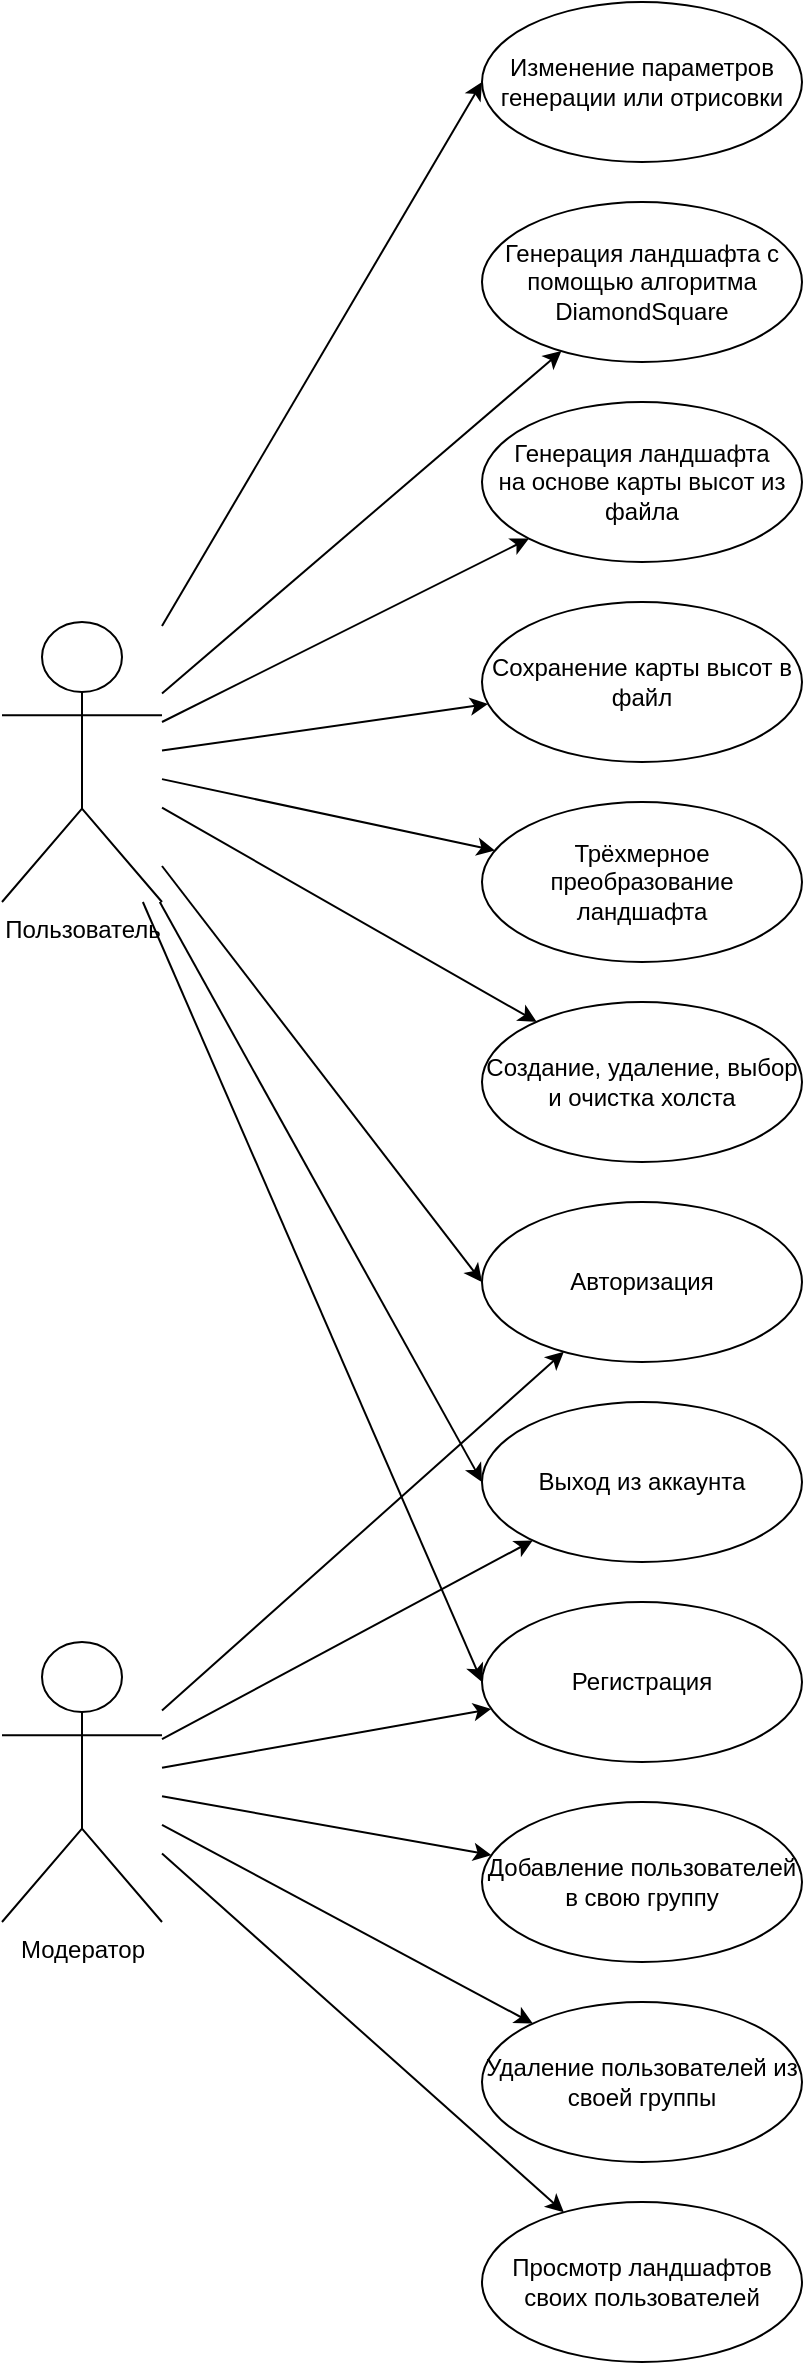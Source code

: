 <mxfile version="20.0.1"><diagram id="mfA7wZni0o7WHOPT5FVK" name="Page-1"><mxGraphModel dx="1195" dy="1921" grid="1" gridSize="10" guides="1" tooltips="1" connect="1" arrows="1" fold="1" page="1" pageScale="1" pageWidth="827" pageHeight="1169" math="0" shadow="0"><root><mxCell id="0"/><mxCell id="1" parent="0"/><mxCell id="I0vJ8j2TUbzQgW1oqjcF-3" value="Изменение параметров генерации или отрисовки" style="ellipse;whiteSpace=wrap;html=1;" parent="1" vertex="1"><mxGeometry x="280" y="-60" width="160" height="80" as="geometry"/></mxCell><mxCell id="I0vJ8j2TUbzQgW1oqjcF-4" value="&lt;div&gt;Генерация ландшафта с помощью алгоритма DiamondSquare&lt;br&gt;&lt;/div&gt;" style="ellipse;whiteSpace=wrap;html=1;" parent="1" vertex="1"><mxGeometry x="280" y="40" width="160" height="80" as="geometry"/></mxCell><mxCell id="I0vJ8j2TUbzQgW1oqjcF-5" value="Генерация ландшафта &lt;br&gt;на основе карты высот из файла" style="ellipse;whiteSpace=wrap;html=1;" parent="1" vertex="1"><mxGeometry x="280" y="140" width="160" height="80" as="geometry"/></mxCell><mxCell id="I0vJ8j2TUbzQgW1oqjcF-6" value="Сохранение карты высот в файл" style="ellipse;whiteSpace=wrap;html=1;" parent="1" vertex="1"><mxGeometry x="280" y="240" width="160" height="80" as="geometry"/></mxCell><mxCell id="I0vJ8j2TUbzQgW1oqjcF-7" value="" style="endArrow=classic;html=1;rounded=0;entryX=0;entryY=0.5;entryDx=0;entryDy=0;" parent="1" source="I0vJ8j2TUbzQgW1oqjcF-13" target="I0vJ8j2TUbzQgW1oqjcF-3" edge="1"><mxGeometry width="50" height="50" relative="1" as="geometry"><mxPoint x="160" y="320" as="sourcePoint"/><mxPoint x="440" y="150" as="targetPoint"/></mxGeometry></mxCell><mxCell id="I0vJ8j2TUbzQgW1oqjcF-8" value="" style="endArrow=classic;html=1;rounded=0;" parent="1" source="I0vJ8j2TUbzQgW1oqjcF-13" target="I0vJ8j2TUbzQgW1oqjcF-4" edge="1"><mxGeometry width="50" height="50" relative="1" as="geometry"><mxPoint x="160" y="320" as="sourcePoint"/><mxPoint x="290" y="90" as="targetPoint"/></mxGeometry></mxCell><mxCell id="I0vJ8j2TUbzQgW1oqjcF-9" value="" style="endArrow=classic;html=1;rounded=0;" parent="1" source="I0vJ8j2TUbzQgW1oqjcF-13" target="I0vJ8j2TUbzQgW1oqjcF-5" edge="1"><mxGeometry width="50" height="50" relative="1" as="geometry"><mxPoint x="160" y="320" as="sourcePoint"/><mxPoint x="300" y="100" as="targetPoint"/></mxGeometry></mxCell><mxCell id="I0vJ8j2TUbzQgW1oqjcF-10" value="" style="endArrow=classic;html=1;rounded=0;" parent="1" source="I0vJ8j2TUbzQgW1oqjcF-13" target="I0vJ8j2TUbzQgW1oqjcF-6" edge="1"><mxGeometry width="50" height="50" relative="1" as="geometry"><mxPoint x="160" y="320" as="sourcePoint"/><mxPoint x="290" y="330" as="targetPoint"/></mxGeometry></mxCell><mxCell id="I0vJ8j2TUbzQgW1oqjcF-11" value="Трёхмерное преобразование ландшафта" style="ellipse;whiteSpace=wrap;html=1;" parent="1" vertex="1"><mxGeometry x="280" y="340" width="160" height="80" as="geometry"/></mxCell><mxCell id="I0vJ8j2TUbzQgW1oqjcF-12" value="" style="endArrow=classic;html=1;rounded=0;" parent="1" source="I0vJ8j2TUbzQgW1oqjcF-13" target="I0vJ8j2TUbzQgW1oqjcF-11" edge="1"><mxGeometry width="50" height="50" relative="1" as="geometry"><mxPoint x="160" y="320" as="sourcePoint"/><mxPoint x="290" y="450" as="targetPoint"/></mxGeometry></mxCell><mxCell id="I0vJ8j2TUbzQgW1oqjcF-13" value="&lt;div&gt;Пользователь&lt;/div&gt;" style="shape=umlActor;verticalLabelPosition=bottom;verticalAlign=top;html=1;outlineConnect=0;" parent="1" vertex="1"><mxGeometry x="40" y="250" width="80" height="140" as="geometry"/></mxCell><mxCell id="1UEjg5X6r3Jqby_-SRw4-1" value="Модератор" style="shape=umlActor;verticalLabelPosition=bottom;verticalAlign=top;html=1;outlineConnect=0;" parent="1" vertex="1"><mxGeometry x="40" y="760" width="80" height="140" as="geometry"/></mxCell><mxCell id="1UEjg5X6r3Jqby_-SRw4-2" value="Добавление пользователей в свою группу" style="ellipse;whiteSpace=wrap;html=1;" parent="1" vertex="1"><mxGeometry x="280" y="840" width="160" height="80" as="geometry"/></mxCell><mxCell id="1UEjg5X6r3Jqby_-SRw4-3" value="&lt;div&gt;Удаление пользователей из своей группы&lt;/div&gt;" style="ellipse;whiteSpace=wrap;html=1;" parent="1" vertex="1"><mxGeometry x="280" y="940" width="160" height="80" as="geometry"/></mxCell><mxCell id="1UEjg5X6r3Jqby_-SRw4-4" value="Авторизация" style="ellipse;whiteSpace=wrap;html=1;" parent="1" vertex="1"><mxGeometry x="280" y="540" width="160" height="80" as="geometry"/></mxCell><mxCell id="1UEjg5X6r3Jqby_-SRw4-5" value="Регистрация" style="ellipse;whiteSpace=wrap;html=1;" parent="1" vertex="1"><mxGeometry x="280" y="740" width="160" height="80" as="geometry"/></mxCell><mxCell id="1UEjg5X6r3Jqby_-SRw4-8" value="" style="endArrow=classic;html=1;rounded=0;" parent="1" source="1UEjg5X6r3Jqby_-SRw4-1" target="1UEjg5X6r3Jqby_-SRw4-4" edge="1"><mxGeometry width="50" height="50" relative="1" as="geometry"><mxPoint x="120" y="560" as="sourcePoint"/><mxPoint x="280" y="688" as="targetPoint"/></mxGeometry></mxCell><mxCell id="1UEjg5X6r3Jqby_-SRw4-9" value="" style="endArrow=classic;html=1;rounded=0;" parent="1" source="1UEjg5X6r3Jqby_-SRw4-1" target="1UEjg5X6r3Jqby_-SRw4-5" edge="1"><mxGeometry width="50" height="50" relative="1" as="geometry"><mxPoint x="130" y="807.143" as="sourcePoint"/><mxPoint x="328.404" y="644.168" as="targetPoint"/></mxGeometry></mxCell><mxCell id="1UEjg5X6r3Jqby_-SRw4-10" value="" style="endArrow=classic;html=1;rounded=0;" parent="1" source="1UEjg5X6r3Jqby_-SRw4-1" target="1UEjg5X6r3Jqby_-SRw4-2" edge="1"><mxGeometry width="50" height="50" relative="1" as="geometry"><mxPoint x="130" y="821.429" as="sourcePoint"/><mxPoint x="311.377" y="737.218" as="targetPoint"/></mxGeometry></mxCell><mxCell id="1UEjg5X6r3Jqby_-SRw4-11" value="" style="endArrow=classic;html=1;rounded=0;" parent="1" source="1UEjg5X6r3Jqby_-SRw4-1" target="1UEjg5X6r3Jqby_-SRw4-3" edge="1"><mxGeometry width="50" height="50" relative="1" as="geometry"><mxPoint x="130" y="835.714" as="sourcePoint"/><mxPoint x="291.776" y="818.381" as="targetPoint"/></mxGeometry></mxCell><mxCell id="1UEjg5X6r3Jqby_-SRw4-12" value="" style="endArrow=classic;html=1;rounded=0;entryX=0;entryY=0.5;entryDx=0;entryDy=0;" parent="1" source="I0vJ8j2TUbzQgW1oqjcF-13" target="1UEjg5X6r3Jqby_-SRw4-5" edge="1"><mxGeometry width="50" height="50" relative="1" as="geometry"><mxPoint x="140" y="845.714" as="sourcePoint"/><mxPoint x="301.776" y="828.381" as="targetPoint"/></mxGeometry></mxCell><mxCell id="1UEjg5X6r3Jqby_-SRw4-13" value="" style="endArrow=classic;html=1;rounded=0;entryX=0;entryY=0.5;entryDx=0;entryDy=0;" parent="1" source="I0vJ8j2TUbzQgW1oqjcF-13" target="1UEjg5X6r3Jqby_-SRw4-4" edge="1"><mxGeometry width="50" height="50" relative="1" as="geometry"><mxPoint x="150" y="855.714" as="sourcePoint"/><mxPoint x="311.776" y="838.381" as="targetPoint"/></mxGeometry></mxCell><mxCell id="iqwVnGI4_lO4Lmk-6hGI-1" value="Создание, удаление, выбор и очистка холста" style="ellipse;whiteSpace=wrap;html=1;" parent="1" vertex="1"><mxGeometry x="280" y="440" width="160" height="80" as="geometry"/></mxCell><mxCell id="iqwVnGI4_lO4Lmk-6hGI-3" value="" style="endArrow=classic;html=1;rounded=0;" parent="1" source="I0vJ8j2TUbzQgW1oqjcF-13" target="iqwVnGI4_lO4Lmk-6hGI-1" edge="1"><mxGeometry width="50" height="50" relative="1" as="geometry"><mxPoint x="130" y="342" as="sourcePoint"/><mxPoint x="290" y="390" as="targetPoint"/></mxGeometry></mxCell><mxCell id="9Q8TszdkjmVCaVtzqMhC-1" value="Выход из аккаунта" style="ellipse;whiteSpace=wrap;html=1;" parent="1" vertex="1"><mxGeometry x="280" y="640" width="160" height="80" as="geometry"/></mxCell><mxCell id="9Q8TszdkjmVCaVtzqMhC-2" value="" style="endArrow=classic;html=1;rounded=0;" parent="1" source="1UEjg5X6r3Jqby_-SRw4-1" target="9Q8TszdkjmVCaVtzqMhC-1" edge="1"><mxGeometry width="50" height="50" relative="1" as="geometry"><mxPoint x="130" y="804.286" as="sourcePoint"/><mxPoint x="330.912" y="624.9" as="targetPoint"/></mxGeometry></mxCell><mxCell id="9Q8TszdkjmVCaVtzqMhC-3" value="" style="endArrow=classic;html=1;rounded=0;entryX=0;entryY=0.5;entryDx=0;entryDy=0;" parent="1" source="I0vJ8j2TUbzQgW1oqjcF-13" target="9Q8TszdkjmVCaVtzqMhC-1" edge="1"><mxGeometry width="50" height="50" relative="1" as="geometry"><mxPoint x="140" y="814.286" as="sourcePoint"/><mxPoint x="340.912" y="634.9" as="targetPoint"/></mxGeometry></mxCell><mxCell id="dkkiy2OW0ewJcklOjMUL-1" value="Просмотр ландшафтов своих пользователей" style="ellipse;whiteSpace=wrap;html=1;" vertex="1" parent="1"><mxGeometry x="280" y="1040" width="160" height="80" as="geometry"/></mxCell><mxCell id="dkkiy2OW0ewJcklOjMUL-3" value="" style="endArrow=classic;html=1;rounded=0;" edge="1" parent="1" source="1UEjg5X6r3Jqby_-SRw4-1" target="dkkiy2OW0ewJcklOjMUL-1"><mxGeometry width="50" height="50" relative="1" as="geometry"><mxPoint x="130" y="861.429" as="sourcePoint"/><mxPoint x="315.415" y="960.758" as="targetPoint"/></mxGeometry></mxCell></root></mxGraphModel></diagram></mxfile>